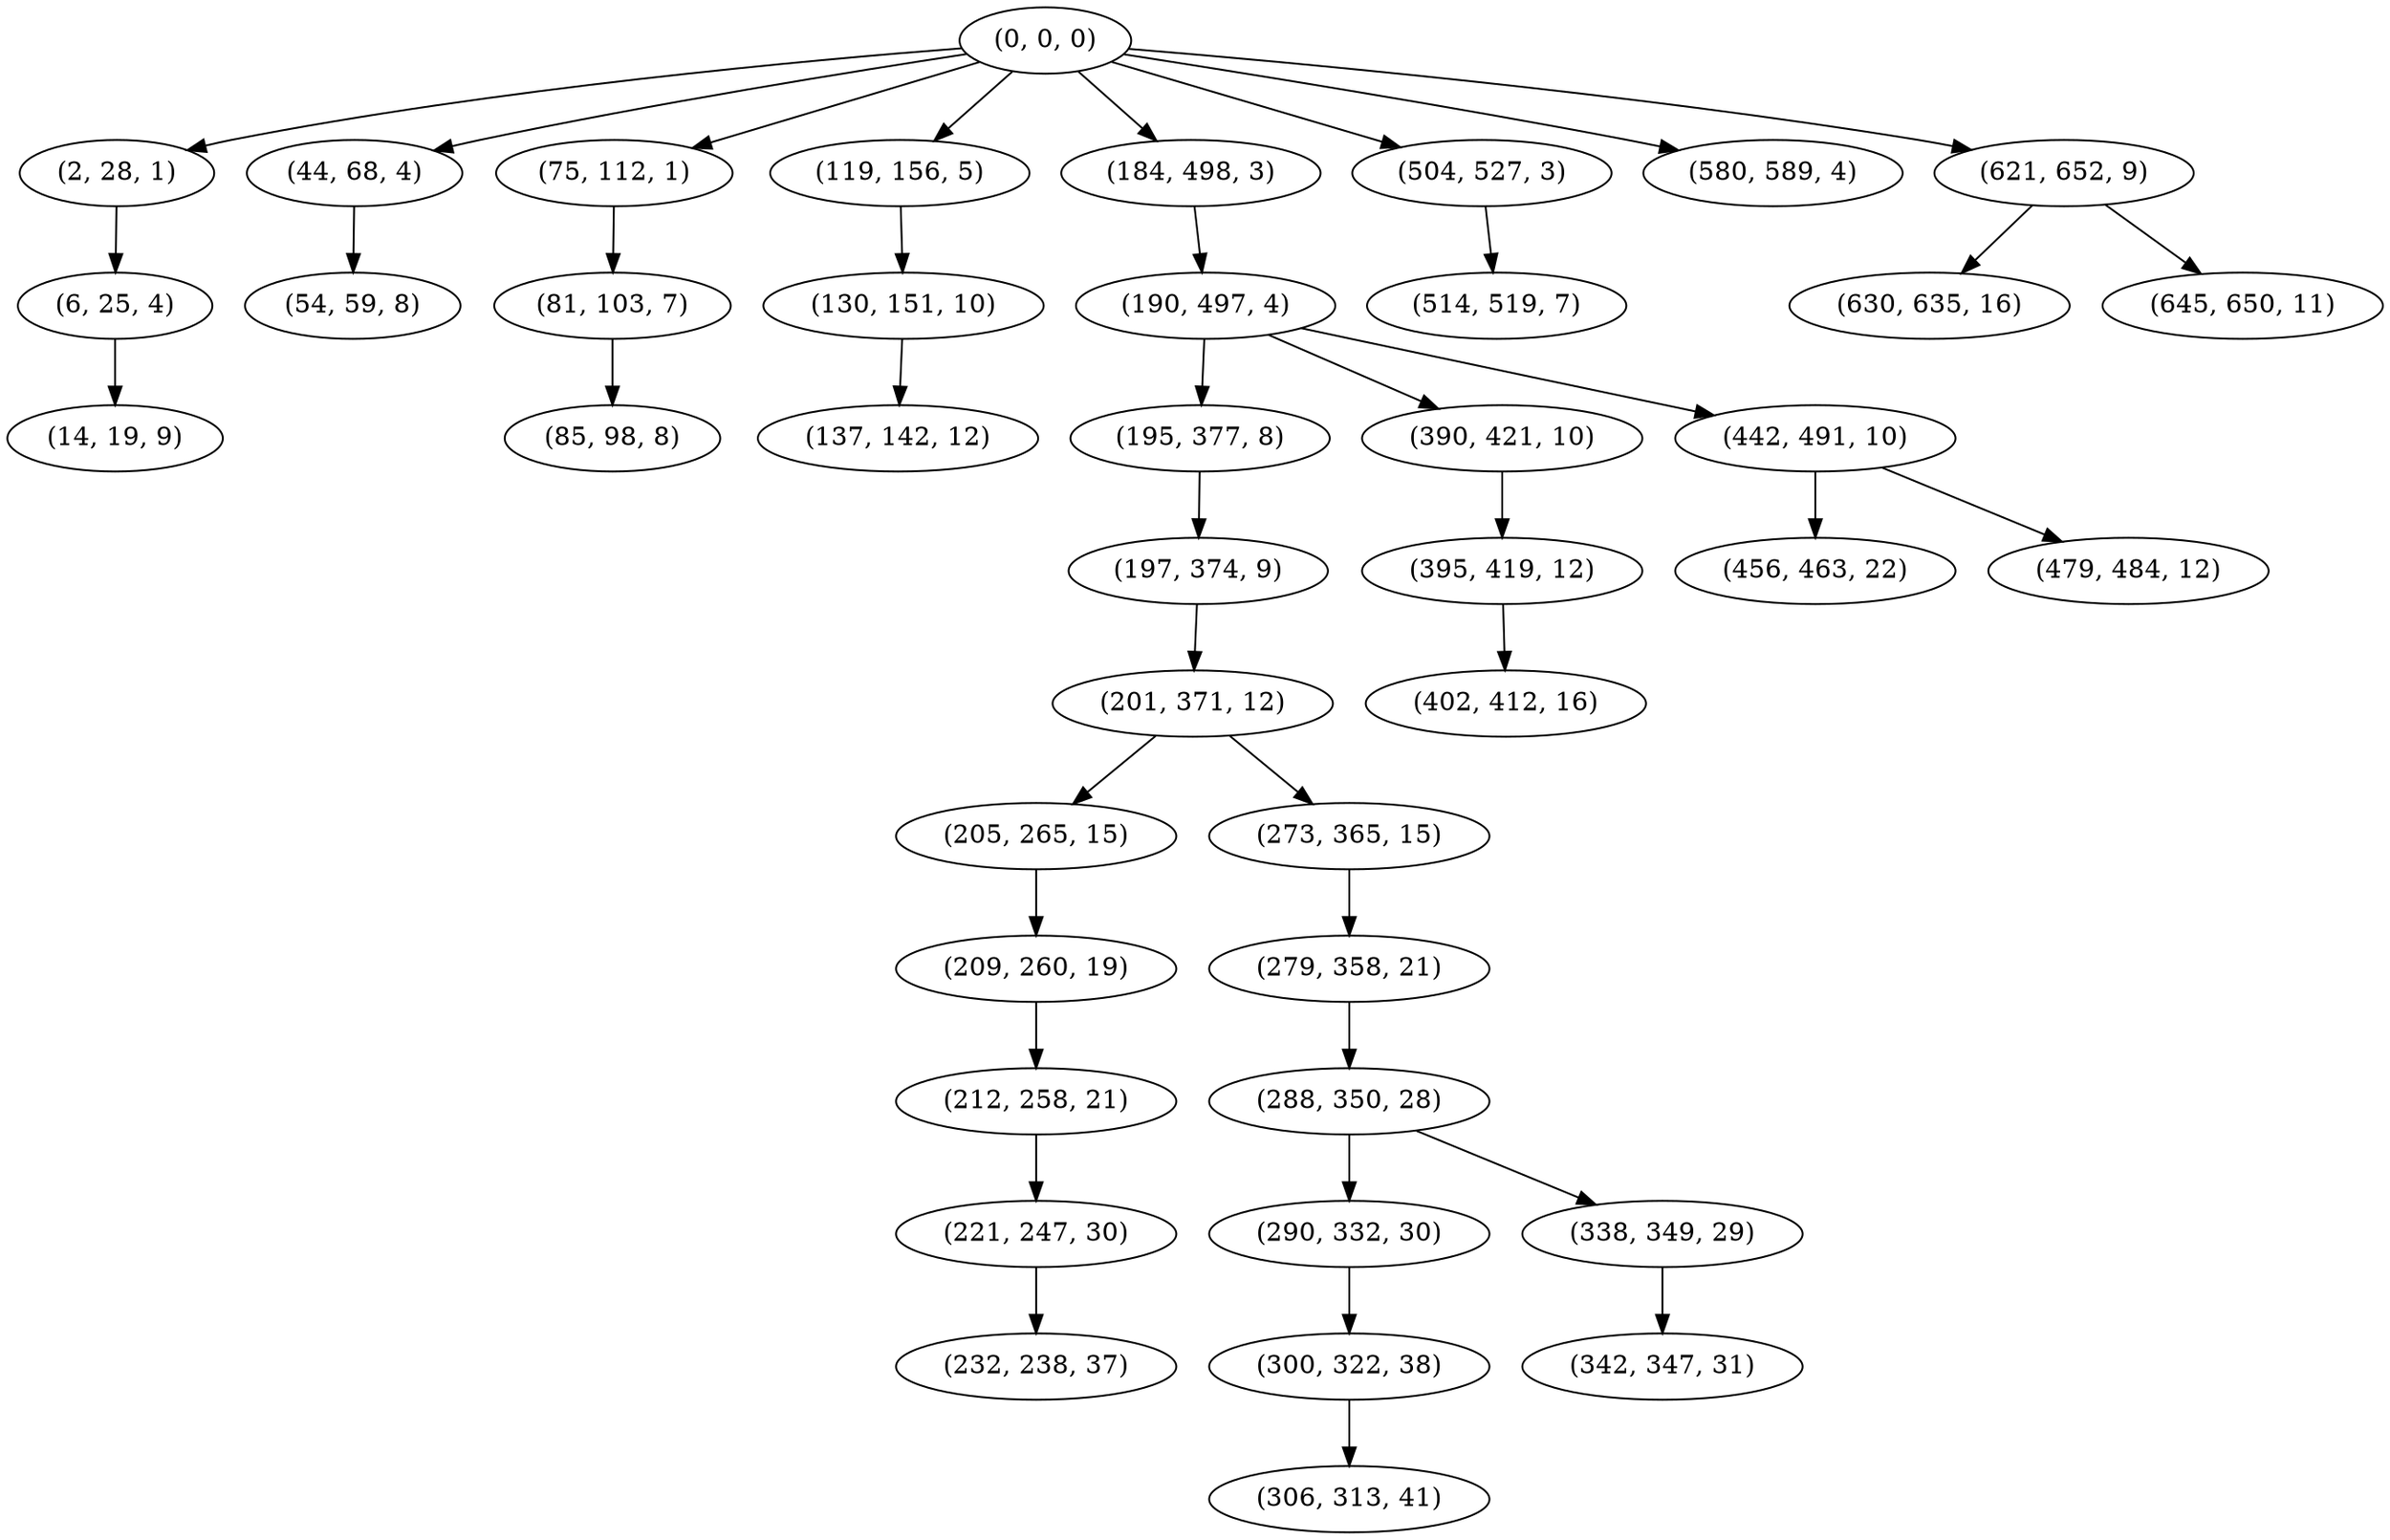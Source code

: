 digraph tree {
    "(0, 0, 0)";
    "(2, 28, 1)";
    "(6, 25, 4)";
    "(14, 19, 9)";
    "(44, 68, 4)";
    "(54, 59, 8)";
    "(75, 112, 1)";
    "(81, 103, 7)";
    "(85, 98, 8)";
    "(119, 156, 5)";
    "(130, 151, 10)";
    "(137, 142, 12)";
    "(184, 498, 3)";
    "(190, 497, 4)";
    "(195, 377, 8)";
    "(197, 374, 9)";
    "(201, 371, 12)";
    "(205, 265, 15)";
    "(209, 260, 19)";
    "(212, 258, 21)";
    "(221, 247, 30)";
    "(232, 238, 37)";
    "(273, 365, 15)";
    "(279, 358, 21)";
    "(288, 350, 28)";
    "(290, 332, 30)";
    "(300, 322, 38)";
    "(306, 313, 41)";
    "(338, 349, 29)";
    "(342, 347, 31)";
    "(390, 421, 10)";
    "(395, 419, 12)";
    "(402, 412, 16)";
    "(442, 491, 10)";
    "(456, 463, 22)";
    "(479, 484, 12)";
    "(504, 527, 3)";
    "(514, 519, 7)";
    "(580, 589, 4)";
    "(621, 652, 9)";
    "(630, 635, 16)";
    "(645, 650, 11)";
    "(0, 0, 0)" -> "(2, 28, 1)";
    "(0, 0, 0)" -> "(44, 68, 4)";
    "(0, 0, 0)" -> "(75, 112, 1)";
    "(0, 0, 0)" -> "(119, 156, 5)";
    "(0, 0, 0)" -> "(184, 498, 3)";
    "(0, 0, 0)" -> "(504, 527, 3)";
    "(0, 0, 0)" -> "(580, 589, 4)";
    "(0, 0, 0)" -> "(621, 652, 9)";
    "(2, 28, 1)" -> "(6, 25, 4)";
    "(6, 25, 4)" -> "(14, 19, 9)";
    "(44, 68, 4)" -> "(54, 59, 8)";
    "(75, 112, 1)" -> "(81, 103, 7)";
    "(81, 103, 7)" -> "(85, 98, 8)";
    "(119, 156, 5)" -> "(130, 151, 10)";
    "(130, 151, 10)" -> "(137, 142, 12)";
    "(184, 498, 3)" -> "(190, 497, 4)";
    "(190, 497, 4)" -> "(195, 377, 8)";
    "(190, 497, 4)" -> "(390, 421, 10)";
    "(190, 497, 4)" -> "(442, 491, 10)";
    "(195, 377, 8)" -> "(197, 374, 9)";
    "(197, 374, 9)" -> "(201, 371, 12)";
    "(201, 371, 12)" -> "(205, 265, 15)";
    "(201, 371, 12)" -> "(273, 365, 15)";
    "(205, 265, 15)" -> "(209, 260, 19)";
    "(209, 260, 19)" -> "(212, 258, 21)";
    "(212, 258, 21)" -> "(221, 247, 30)";
    "(221, 247, 30)" -> "(232, 238, 37)";
    "(273, 365, 15)" -> "(279, 358, 21)";
    "(279, 358, 21)" -> "(288, 350, 28)";
    "(288, 350, 28)" -> "(290, 332, 30)";
    "(288, 350, 28)" -> "(338, 349, 29)";
    "(290, 332, 30)" -> "(300, 322, 38)";
    "(300, 322, 38)" -> "(306, 313, 41)";
    "(338, 349, 29)" -> "(342, 347, 31)";
    "(390, 421, 10)" -> "(395, 419, 12)";
    "(395, 419, 12)" -> "(402, 412, 16)";
    "(442, 491, 10)" -> "(456, 463, 22)";
    "(442, 491, 10)" -> "(479, 484, 12)";
    "(504, 527, 3)" -> "(514, 519, 7)";
    "(621, 652, 9)" -> "(630, 635, 16)";
    "(621, 652, 9)" -> "(645, 650, 11)";
}
